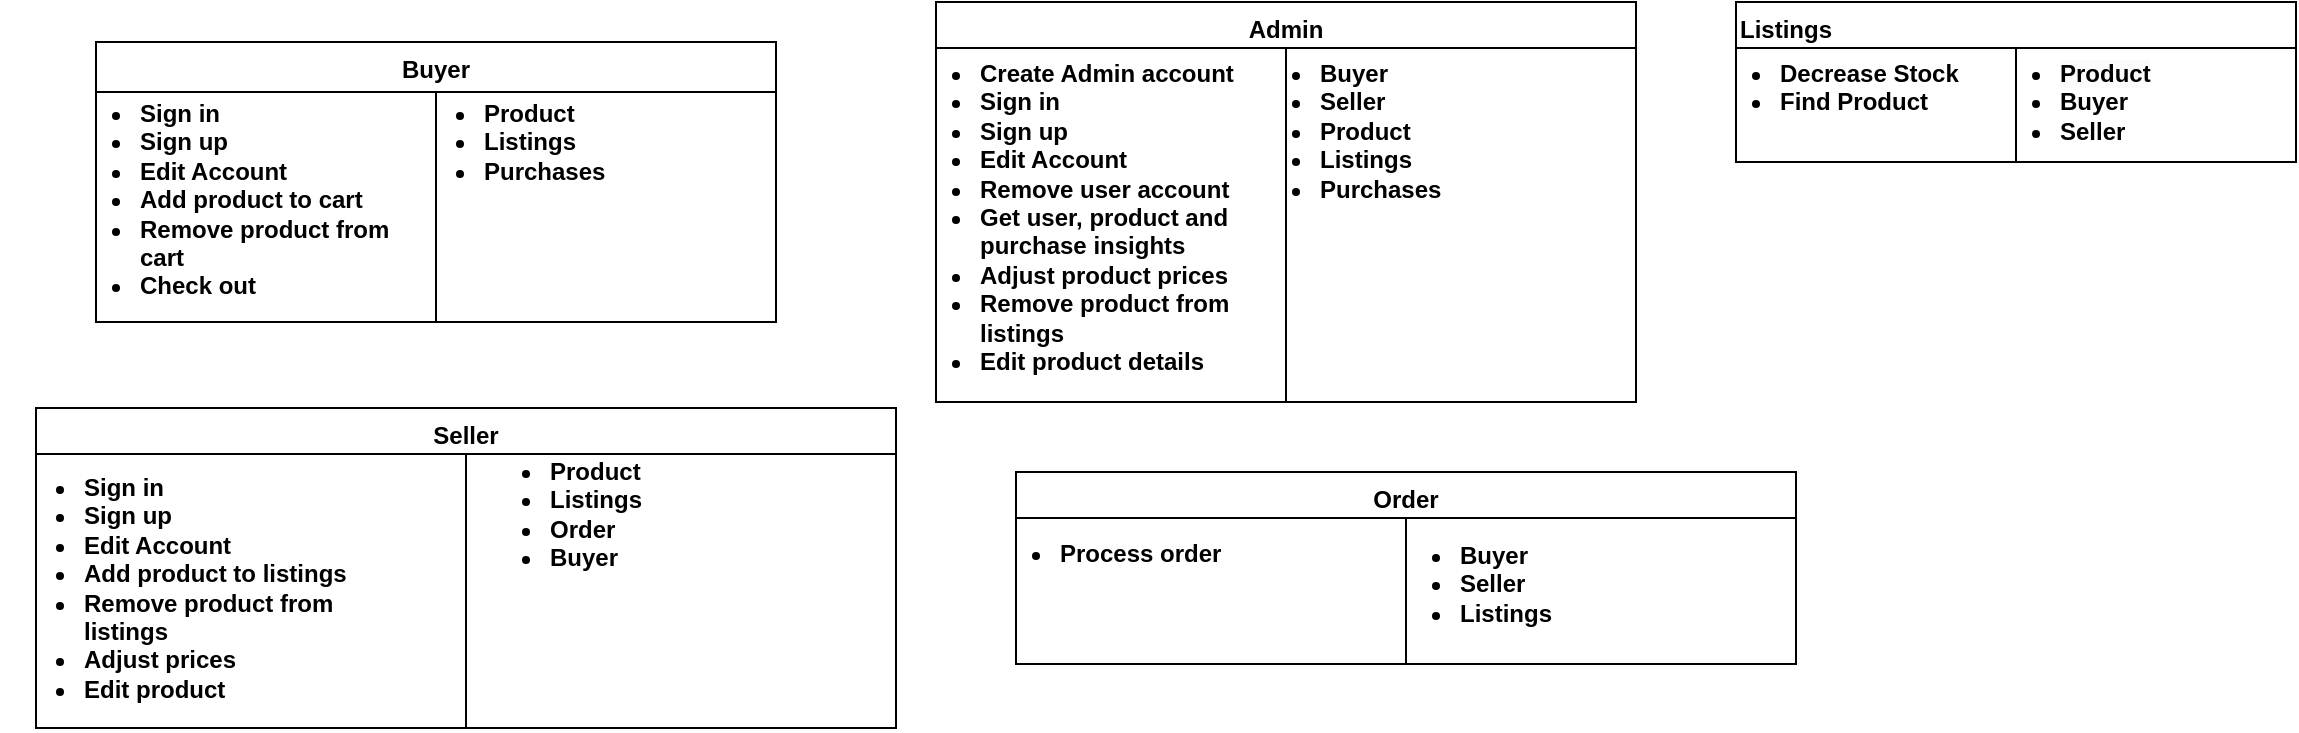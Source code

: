 <mxfile version="24.6.1" type="device" pages="6">
  <diagram name="CRC Cards" id="PxjHjXYW0dwnvTJUmiTA">
    <mxGraphModel dx="880" dy="572" grid="1" gridSize="10" guides="1" tooltips="1" connect="1" arrows="1" fold="1" page="1" pageScale="1" pageWidth="1169" pageHeight="827" math="0" shadow="0">
      <root>
        <mxCell id="0" />
        <mxCell id="1" parent="0" />
        <mxCell id="LTU6GFJd_RuJXMN1xJVq-18" value="" style="endArrow=none;html=1;rounded=0;exitX=0.5;exitY=1;exitDx=0;exitDy=0;entryX=0.5;entryY=0;entryDx=0;entryDy=0;" edge="1" parent="1" source="Rh3huwqikJjAKOJhJt7S-2" target="Rh3huwqikJjAKOJhJt7S-2">
          <mxGeometry width="50" height="50" relative="1" as="geometry">
            <mxPoint x="160" y="520" as="sourcePoint" />
            <mxPoint x="210" y="470" as="targetPoint" />
          </mxGeometry>
        </mxCell>
        <mxCell id="LTU6GFJd_RuJXMN1xJVq-13" value="" style="endArrow=none;html=1;rounded=0;exitX=0.5;exitY=1;exitDx=0;exitDy=0;entryX=0.5;entryY=0;entryDx=0;entryDy=0;" edge="1" parent="1" source="Rh3huwqikJjAKOJhJt7S-4" target="Rh3huwqikJjAKOJhJt7S-4">
          <mxGeometry width="50" height="50" relative="1" as="geometry">
            <mxPoint x="710" y="320" as="sourcePoint" />
            <mxPoint x="760" y="270" as="targetPoint" />
          </mxGeometry>
        </mxCell>
        <mxCell id="LTU6GFJd_RuJXMN1xJVq-8" value="" style="endArrow=none;html=1;rounded=0;exitX=0.5;exitY=1;exitDx=0;exitDy=0;entryX=0.5;entryY=0;entryDx=0;entryDy=0;" edge="1" parent="1" source="Rh3huwqikJjAKOJhJt7S-5" target="Rh3huwqikJjAKOJhJt7S-5">
          <mxGeometry width="50" height="50" relative="1" as="geometry">
            <mxPoint x="510" y="610" as="sourcePoint" />
            <mxPoint x="560" y="560" as="targetPoint" />
          </mxGeometry>
        </mxCell>
        <mxCell id="LTU6GFJd_RuJXMN1xJVq-1" value="" style="endArrow=none;html=1;rounded=0;exitX=0.5;exitY=1;exitDx=0;exitDy=0;fontStyle=1;align=left;verticalAlign=top;fontSize=12;entryX=0.5;entryY=0;entryDx=0;entryDy=0;" edge="1" parent="1" source="Rh3huwqikJjAKOJhJt7S-1" target="Rh3huwqikJjAKOJhJt7S-1">
          <mxGeometry width="50" height="50" relative="1" as="geometry">
            <mxPoint x="450" y="340" as="sourcePoint" />
            <mxPoint x="230" y="83" as="targetPoint" />
          </mxGeometry>
        </mxCell>
        <mxCell id="LTU6GFJd_RuJXMN1xJVq-5" value="" style="endArrow=none;html=1;rounded=0;exitX=0.5;exitY=1;exitDx=0;exitDy=0;fontStyle=1;align=left;verticalAlign=top;fontSize=12;entryX=0.5;entryY=0;entryDx=0;entryDy=0;" edge="1" parent="1" source="Rh3huwqikJjAKOJhJt7S-3" target="Rh3huwqikJjAKOJhJt7S-3">
          <mxGeometry width="50" height="50" relative="1" as="geometry">
            <mxPoint x="690" y="298.5" as="sourcePoint" />
            <mxPoint x="720" y="110" as="targetPoint" />
          </mxGeometry>
        </mxCell>
        <mxCell id="Rh3huwqikJjAKOJhJt7S-1" value="Buyer" style="swimlane;whiteSpace=wrap;html=1;startSize=25;fontStyle=1;align=center;verticalAlign=top;fontSize=12;" vertex="1" parent="1">
          <mxGeometry x="60" y="60" width="340" height="140" as="geometry">
            <mxRectangle x="40" y="40" width="70" height="30" as="alternateBounds" />
          </mxGeometry>
        </mxCell>
        <mxCell id="Rh3huwqikJjAKOJhJt7S-6" value="&lt;ul&gt;&lt;li&gt;Sign in&lt;/li&gt;&lt;li&gt;Sign up&lt;/li&gt;&lt;li&gt;Edit Account&lt;/li&gt;&lt;li&gt;Add product to cart&lt;/li&gt;&lt;li&gt;Remove product from cart&lt;/li&gt;&lt;li&gt;Check out&lt;/li&gt;&lt;/ul&gt;" style="text;html=1;align=left;verticalAlign=top;whiteSpace=wrap;rounded=0;fontStyle=1;fontSize=12;" vertex="1" parent="Rh3huwqikJjAKOJhJt7S-1">
          <mxGeometry x="-20" y="10" width="172" height="129" as="geometry" />
        </mxCell>
        <mxCell id="LTU6GFJd_RuJXMN1xJVq-3" value="&lt;ul&gt;&lt;li&gt;&lt;span style=&quot;text-wrap: nowrap; font-size: 12px;&quot;&gt;Product&lt;/span&gt;&lt;/li&gt;&lt;li&gt;Listings&lt;/li&gt;&lt;li&gt;Purchases&lt;/li&gt;&lt;/ul&gt;" style="text;html=1;align=left;verticalAlign=top;whiteSpace=wrap;rounded=0;fontStyle=1;fontSize=12;" vertex="1" parent="Rh3huwqikJjAKOJhJt7S-1">
          <mxGeometry x="152" y="10" width="110" height="55" as="geometry" />
        </mxCell>
        <mxCell id="Rh3huwqikJjAKOJhJt7S-2" value="Seller" style="swimlane;whiteSpace=wrap;html=1;fontStyle=1;align=center;verticalAlign=top;fontSize=12;" vertex="1" parent="1">
          <mxGeometry x="30" y="243" width="430" height="160" as="geometry" />
        </mxCell>
        <mxCell id="LTU6GFJd_RuJXMN1xJVq-17" value="&lt;ul&gt;&lt;li&gt;Sign in&lt;/li&gt;&lt;li&gt;Sign up&lt;/li&gt;&lt;li&gt;Edit Account&lt;/li&gt;&lt;li&gt;Add product to listings&lt;/li&gt;&lt;li&gt;Remove product from listings&lt;/li&gt;&lt;li&gt;Adjust prices&lt;/li&gt;&lt;li&gt;Edit product&lt;/li&gt;&lt;/ul&gt;" style="text;html=1;align=left;verticalAlign=top;whiteSpace=wrap;rounded=0;fontStyle=1;fontSize=12;" vertex="1" parent="Rh3huwqikJjAKOJhJt7S-2">
          <mxGeometry x="-18" y="14" width="200" height="140" as="geometry" />
        </mxCell>
        <mxCell id="Rh3huwqikJjAKOJhJt7S-3" value="Admin" style="swimlane;whiteSpace=wrap;html=1;fontStyle=1;align=center;verticalAlign=top;fontSize=12;" vertex="1" parent="1">
          <mxGeometry x="480" y="40" width="350" height="200" as="geometry" />
        </mxCell>
        <mxCell id="LTU6GFJd_RuJXMN1xJVq-4" value="&lt;ul&gt;&lt;li&gt;&lt;b&gt;Create Admin account&lt;/b&gt;&lt;/li&gt;&lt;li&gt;&lt;b&gt;Sign in&lt;/b&gt;&lt;/li&gt;&lt;li&gt;&lt;b&gt;Sign up&lt;/b&gt;&lt;/li&gt;&lt;li&gt;&lt;b&gt;Edit Account&lt;/b&gt;&lt;/li&gt;&lt;li&gt;&lt;b&gt;Remove user account&lt;/b&gt;&lt;/li&gt;&lt;li&gt;&lt;b&gt;Get user, product and purchase insights&lt;/b&gt;&lt;/li&gt;&lt;li&gt;&lt;b&gt;Adjust product prices&lt;/b&gt;&lt;/li&gt;&lt;li&gt;&lt;b&gt;Remove product from listings&lt;/b&gt;&lt;/li&gt;&lt;li&gt;&lt;b&gt;Edit product details&lt;/b&gt;&lt;/li&gt;&lt;/ul&gt;" style="text;html=1;align=left;verticalAlign=top;whiteSpace=wrap;rounded=0;" vertex="1" parent="Rh3huwqikJjAKOJhJt7S-3">
          <mxGeometry x="-20" y="10.0" width="180" height="159.25" as="geometry" />
        </mxCell>
        <mxCell id="LTU6GFJd_RuJXMN1xJVq-6" value="&lt;ul&gt;&lt;li&gt;&lt;b&gt;Buyer&lt;/b&gt;&lt;/li&gt;&lt;li&gt;&lt;b&gt;Seller&lt;/b&gt;&lt;/li&gt;&lt;li&gt;&lt;b&gt;Product&lt;/b&gt;&lt;/li&gt;&lt;li&gt;&lt;b&gt;Listings&lt;/b&gt;&lt;/li&gt;&lt;li&gt;&lt;b&gt;Purchases&lt;/b&gt;&lt;/li&gt;&lt;/ul&gt;" style="text;html=1;align=left;verticalAlign=top;whiteSpace=wrap;rounded=0;" vertex="1" parent="Rh3huwqikJjAKOJhJt7S-3">
          <mxGeometry x="150" y="10" width="150" height="100" as="geometry" />
        </mxCell>
        <mxCell id="Rh3huwqikJjAKOJhJt7S-4" value="Listings" style="swimlane;whiteSpace=wrap;html=1;fontStyle=1;align=left;verticalAlign=top;fontSize=12;" vertex="1" parent="1">
          <mxGeometry x="880" y="40" width="280" height="80" as="geometry" />
        </mxCell>
        <mxCell id="LTU6GFJd_RuJXMN1xJVq-14" value="&lt;ul&gt;&lt;li&gt;&lt;b&gt;Decrease Stock&lt;/b&gt;&lt;/li&gt;&lt;li&gt;&lt;b&gt;Find Product&lt;/b&gt;&lt;/li&gt;&lt;/ul&gt;" style="text;html=1;align=left;verticalAlign=top;whiteSpace=wrap;rounded=0;" vertex="1" parent="Rh3huwqikJjAKOJhJt7S-4">
          <mxGeometry x="-20" y="10" width="150" height="80" as="geometry" />
        </mxCell>
        <mxCell id="LTU6GFJd_RuJXMN1xJVq-16" value="&lt;ul&gt;&lt;li&gt;&lt;span style=&quot;color: rgb(0, 0, 0); font-family: Helvetica; font-size: 12px; font-style: normal; font-variant-ligatures: normal; font-variant-caps: normal; letter-spacing: normal; orphans: 2; text-indent: 0px; text-transform: none; widows: 2; word-spacing: 0px; -webkit-text-stroke-width: 0px; white-space: nowrap; background-color: rgb(251, 251, 251); text-decoration-thickness: initial; text-decoration-style: initial; text-decoration-color: initial; float: none; display: inline !important;&quot;&gt;Product&lt;/span&gt;&lt;/li&gt;&lt;li&gt;Buyer&lt;/li&gt;&lt;li&gt;Seller&lt;/li&gt;&lt;/ul&gt;" style="text;html=1;align=left;verticalAlign=top;whiteSpace=wrap;rounded=0;fontStyle=1" vertex="1" parent="Rh3huwqikJjAKOJhJt7S-4">
          <mxGeometry x="120" y="10" width="150" height="70" as="geometry" />
        </mxCell>
        <mxCell id="Rh3huwqikJjAKOJhJt7S-5" value="Order" style="swimlane;whiteSpace=wrap;html=1;fontStyle=1;align=center;verticalAlign=top;fontSize=12;" vertex="1" parent="1">
          <mxGeometry x="520" y="275" width="390" height="96" as="geometry" />
        </mxCell>
        <mxCell id="LTU6GFJd_RuJXMN1xJVq-9" value="&lt;ul&gt;&lt;li&gt;Buyer&lt;/li&gt;&lt;li&gt;Seller&lt;/li&gt;&lt;li&gt;Listings&lt;/li&gt;&lt;/ul&gt;" style="text;html=1;align=left;verticalAlign=top;whiteSpace=wrap;rounded=0;fontStyle=1" vertex="1" parent="Rh3huwqikJjAKOJhJt7S-5">
          <mxGeometry x="180" y="16" width="115" height="70" as="geometry" />
        </mxCell>
        <mxCell id="LTU6GFJd_RuJXMN1xJVq-20" value="&lt;ul&gt;&lt;li&gt;&lt;b&gt;Process order&lt;/b&gt;&lt;/li&gt;&lt;/ul&gt;" style="text;html=1;align=left;verticalAlign=middle;resizable=0;points=[];autosize=1;strokeColor=none;fillColor=none;" vertex="1" parent="Rh3huwqikJjAKOJhJt7S-5">
          <mxGeometry x="-20" y="16" width="140" height="50" as="geometry" />
        </mxCell>
        <mxCell id="LTU6GFJd_RuJXMN1xJVq-19" value="&lt;ul&gt;&lt;li&gt;&lt;b&gt;Product&lt;/b&gt;&lt;/li&gt;&lt;li&gt;&lt;b&gt;Listings&lt;/b&gt;&lt;/li&gt;&lt;li&gt;&lt;b&gt;Order&lt;/b&gt;&lt;/li&gt;&lt;li&gt;&lt;b&gt;Buyer&lt;/b&gt;&lt;/li&gt;&lt;/ul&gt;" style="text;html=1;align=left;verticalAlign=middle;resizable=0;points=[];autosize=1;strokeColor=none;fillColor=none;" vertex="1" parent="1">
          <mxGeometry x="245" y="246" width="110" height="100" as="geometry" />
        </mxCell>
      </root>
    </mxGraphModel>
  </diagram>
  <diagram id="vVW0N-NkjtfEsIt8ijUg" name="Use Case Diagram">
    <mxGraphModel dx="2426" dy="817" grid="1" gridSize="10" guides="1" tooltips="1" connect="1" arrows="1" fold="1" page="1" pageScale="1" pageWidth="1169" pageHeight="827" math="0" shadow="0">
      <root>
        <mxCell id="0" />
        <mxCell id="1" parent="0" />
        <mxCell id="TgpMc1vdEvYO4iTjg9ho-1" value="Buyer" style="shape=umlActor;verticalLabelPosition=bottom;verticalAlign=top;html=1;outlineConnect=0;fontStyle=1;fontSize=14;" vertex="1" parent="1">
          <mxGeometry x="-140" y="40" width="50" height="80" as="geometry" />
        </mxCell>
        <mxCell id="TgpMc1vdEvYO4iTjg9ho-2" value="Seller" style="shape=umlActor;verticalLabelPosition=bottom;verticalAlign=top;html=1;outlineConnect=0;fontStyle=1;fontSize=14;" vertex="1" parent="1">
          <mxGeometry x="-150" y="300" width="60" height="90" as="geometry" />
        </mxCell>
        <mxCell id="TgpMc1vdEvYO4iTjg9ho-4" value="Admin" style="shape=umlActor;verticalLabelPosition=bottom;verticalAlign=top;html=1;outlineConnect=0;fontStyle=1;fontSize=14;" vertex="1" parent="1">
          <mxGeometry x="1070" y="120" width="60" height="110" as="geometry" />
        </mxCell>
        <mxCell id="TgpMc1vdEvYO4iTjg9ho-7" value="Garden To Table" style="swimlane;whiteSpace=wrap;html=1;fontStyle=1;fontSize=14;" vertex="1" parent="1">
          <mxGeometry x="130" width="550" height="794" as="geometry" />
        </mxCell>
        <mxCell id="TgpMc1vdEvYO4iTjg9ho-10" value="Add product to cart" style="ellipse;whiteSpace=wrap;html=1;fontStyle=1;fontSize=14;" vertex="1" parent="TgpMc1vdEvYO4iTjg9ho-7">
          <mxGeometry x="60" y="376" width="120" height="80" as="geometry" />
        </mxCell>
        <mxCell id="TgpMc1vdEvYO4iTjg9ho-11" value="Remove product from cart" style="ellipse;whiteSpace=wrap;html=1;fontStyle=1;fontSize=14;" vertex="1" parent="TgpMc1vdEvYO4iTjg9ho-7">
          <mxGeometry x="200" y="280" width="120" height="80" as="geometry" />
        </mxCell>
        <mxCell id="TgpMc1vdEvYO4iTjg9ho-12" value="Sign in" style="ellipse;whiteSpace=wrap;html=1;fontStyle=1;fontSize=14;" vertex="1" parent="TgpMc1vdEvYO4iTjg9ho-7">
          <mxGeometry x="40" y="40" width="120" height="80" as="geometry" />
        </mxCell>
        <mxCell id="TgpMc1vdEvYO4iTjg9ho-13" value="Sign up" style="ellipse;whiteSpace=wrap;html=1;fontStyle=1;fontSize=14;" vertex="1" parent="TgpMc1vdEvYO4iTjg9ho-7">
          <mxGeometry x="210" y="120" width="120" height="80" as="geometry" />
        </mxCell>
        <mxCell id="TgpMc1vdEvYO4iTjg9ho-14" value="Create admin account" style="ellipse;whiteSpace=wrap;html=1;fontStyle=1;fontSize=14;" vertex="1" parent="TgpMc1vdEvYO4iTjg9ho-7">
          <mxGeometry x="395" y="30" width="120" height="80" as="geometry" />
        </mxCell>
        <mxCell id="TgpMc1vdEvYO4iTjg9ho-15" value="Add product to inventory" style="ellipse;whiteSpace=wrap;html=1;fontStyle=1;fontSize=14;" vertex="1" parent="TgpMc1vdEvYO4iTjg9ho-7">
          <mxGeometry x="60" y="560" width="120" height="80" as="geometry" />
        </mxCell>
        <mxCell id="TgpMc1vdEvYO4iTjg9ho-16" value="Remove product from inventory" style="ellipse;whiteSpace=wrap;html=1;fontStyle=1;fontSize=14;" vertex="1" parent="TgpMc1vdEvYO4iTjg9ho-7">
          <mxGeometry x="380" y="560" width="120" height="80" as="geometry" />
        </mxCell>
        <mxCell id="TgpMc1vdEvYO4iTjg9ho-17" value="Adjust product prices" style="ellipse;whiteSpace=wrap;html=1;fontStyle=1;fontSize=14;" vertex="1" parent="TgpMc1vdEvYO4iTjg9ho-7">
          <mxGeometry x="60" y="660" width="120" height="80" as="geometry" />
        </mxCell>
        <mxCell id="TgpMc1vdEvYO4iTjg9ho-18" value="Edit product details" style="ellipse;whiteSpace=wrap;html=1;fontStyle=1;fontSize=14;" vertex="1" parent="TgpMc1vdEvYO4iTjg9ho-7">
          <mxGeometry x="390" y="690" width="120" height="80" as="geometry" />
        </mxCell>
        <mxCell id="TgpMc1vdEvYO4iTjg9ho-19" value="Edit Account" style="ellipse;whiteSpace=wrap;html=1;fontStyle=1;fontSize=14;" vertex="1" parent="TgpMc1vdEvYO4iTjg9ho-7">
          <mxGeometry x="70" y="240" width="120" height="80" as="geometry" />
        </mxCell>
        <mxCell id="TgpMc1vdEvYO4iTjg9ho-20" value="Checkout/Process purchase" style="ellipse;whiteSpace=wrap;html=1;fontStyle=1;fontSize=14;" vertex="1" parent="TgpMc1vdEvYO4iTjg9ho-7">
          <mxGeometry x="210" y="456" width="140" height="84" as="geometry" />
        </mxCell>
        <mxCell id="TgpMc1vdEvYO4iTjg9ho-22" value="Remove user account" style="ellipse;whiteSpace=wrap;html=1;fontStyle=1;fontSize=14;" vertex="1" parent="TgpMc1vdEvYO4iTjg9ho-7">
          <mxGeometry x="380" y="240" width="120" height="80" as="geometry" />
        </mxCell>
        <mxCell id="TgpMc1vdEvYO4iTjg9ho-23" value="Get user, product and purchase insights" style="ellipse;whiteSpace=wrap;html=1;fontStyle=1;fontSize=14;" vertex="1" parent="TgpMc1vdEvYO4iTjg9ho-7">
          <mxGeometry x="340" y="360" width="145" height="90" as="geometry" />
        </mxCell>
        <mxCell id="TgpMc1vdEvYO4iTjg9ho-25" value="" style="endArrow=none;html=1;rounded=0;entryX=0;entryY=0.5;entryDx=0;entryDy=0;exitX=0.5;exitY=0.5;exitDx=0;exitDy=0;exitPerimeter=0;fontStyle=1;fontSize=14;" edge="1" parent="1" source="TgpMc1vdEvYO4iTjg9ho-1" target="TgpMc1vdEvYO4iTjg9ho-12">
          <mxGeometry width="50" height="50" relative="1" as="geometry">
            <mxPoint x="60" y="120" as="sourcePoint" />
            <mxPoint x="110" y="70" as="targetPoint" />
          </mxGeometry>
        </mxCell>
        <mxCell id="TgpMc1vdEvYO4iTjg9ho-26" value="" style="endArrow=none;html=1;rounded=0;entryX=0;entryY=0.5;entryDx=0;entryDy=0;exitX=0.5;exitY=0.5;exitDx=0;exitDy=0;exitPerimeter=0;fontStyle=1;fontSize=14;" edge="1" parent="1" source="TgpMc1vdEvYO4iTjg9ho-1" target="TgpMc1vdEvYO4iTjg9ho-13">
          <mxGeometry width="50" height="50" relative="1" as="geometry">
            <mxPoint x="480" y="370" as="sourcePoint" />
            <mxPoint x="530" y="320" as="targetPoint" />
          </mxGeometry>
        </mxCell>
        <mxCell id="TgpMc1vdEvYO4iTjg9ho-27" value="" style="endArrow=none;html=1;rounded=0;exitX=1;exitY=0.5;exitDx=0;exitDy=0;entryX=0.5;entryY=0.5;entryDx=0;entryDy=0;entryPerimeter=0;fontStyle=1;fontSize=14;" edge="1" parent="1" source="TgpMc1vdEvYO4iTjg9ho-14" target="TgpMc1vdEvYO4iTjg9ho-4">
          <mxGeometry width="50" height="50" relative="1" as="geometry">
            <mxPoint x="-130" y="440" as="sourcePoint" />
            <mxPoint x="-80" y="390" as="targetPoint" />
          </mxGeometry>
        </mxCell>
        <mxCell id="TgpMc1vdEvYO4iTjg9ho-28" value="" style="endArrow=none;html=1;rounded=0;entryX=0;entryY=0.5;entryDx=0;entryDy=0;exitX=0.5;exitY=0.5;exitDx=0;exitDy=0;exitPerimeter=0;fontStyle=1;fontSize=14;" edge="1" parent="1" source="TgpMc1vdEvYO4iTjg9ho-1" target="TgpMc1vdEvYO4iTjg9ho-19">
          <mxGeometry width="50" height="50" relative="1" as="geometry">
            <mxPoint x="-120" y="450" as="sourcePoint" />
            <mxPoint x="-70" y="400" as="targetPoint" />
          </mxGeometry>
        </mxCell>
        <mxCell id="TgpMc1vdEvYO4iTjg9ho-29" value="" style="endArrow=none;html=1;rounded=0;entryX=0;entryY=0.5;entryDx=0;entryDy=0;exitX=0.5;exitY=0.5;exitDx=0;exitDy=0;exitPerimeter=0;fontStyle=1;fontSize=14;" edge="1" parent="1" source="TgpMc1vdEvYO4iTjg9ho-1" target="TgpMc1vdEvYO4iTjg9ho-10">
          <mxGeometry width="50" height="50" relative="1" as="geometry">
            <mxPoint x="-110" y="460" as="sourcePoint" />
            <mxPoint x="-60" y="410" as="targetPoint" />
          </mxGeometry>
        </mxCell>
        <mxCell id="TgpMc1vdEvYO4iTjg9ho-30" value="" style="endArrow=none;html=1;rounded=0;entryX=0.5;entryY=0;entryDx=0;entryDy=0;exitX=0.5;exitY=0.5;exitDx=0;exitDy=0;exitPerimeter=0;fontStyle=1;fontSize=14;" edge="1" parent="1" source="TgpMc1vdEvYO4iTjg9ho-1" target="TgpMc1vdEvYO4iTjg9ho-11">
          <mxGeometry width="50" height="50" relative="1" as="geometry">
            <mxPoint x="-100" y="470" as="sourcePoint" />
            <mxPoint x="-50" y="420" as="targetPoint" />
          </mxGeometry>
        </mxCell>
        <mxCell id="TgpMc1vdEvYO4iTjg9ho-31" value="" style="endArrow=none;html=1;rounded=0;entryX=0.5;entryY=0;entryDx=0;entryDy=0;exitX=0.5;exitY=0.5;exitDx=0;exitDy=0;exitPerimeter=0;fontStyle=1;fontSize=14;" edge="1" parent="1" source="TgpMc1vdEvYO4iTjg9ho-1" target="TgpMc1vdEvYO4iTjg9ho-20">
          <mxGeometry width="50" height="50" relative="1" as="geometry">
            <mxPoint x="-90" y="480" as="sourcePoint" />
            <mxPoint x="-40" y="430" as="targetPoint" />
          </mxGeometry>
        </mxCell>
        <mxCell id="TgpMc1vdEvYO4iTjg9ho-32" value="" style="endArrow=none;html=1;rounded=0;entryX=0;entryY=0.5;entryDx=0;entryDy=0;exitX=0.5;exitY=0.5;exitDx=0;exitDy=0;exitPerimeter=0;fontStyle=1;fontSize=14;" edge="1" parent="1" source="TgpMc1vdEvYO4iTjg9ho-2" target="TgpMc1vdEvYO4iTjg9ho-12">
          <mxGeometry width="50" height="50" relative="1" as="geometry">
            <mxPoint x="-80" y="490" as="sourcePoint" />
            <mxPoint x="-30" y="440" as="targetPoint" />
          </mxGeometry>
        </mxCell>
        <mxCell id="TgpMc1vdEvYO4iTjg9ho-33" value="" style="endArrow=none;html=1;rounded=0;entryX=0;entryY=0.5;entryDx=0;entryDy=0;fontStyle=1;fontSize=14;" edge="1" parent="1" source="TgpMc1vdEvYO4iTjg9ho-2" target="TgpMc1vdEvYO4iTjg9ho-13">
          <mxGeometry width="50" height="50" relative="1" as="geometry">
            <mxPoint x="-70" y="500" as="sourcePoint" />
            <mxPoint x="-20" y="450" as="targetPoint" />
          </mxGeometry>
        </mxCell>
        <mxCell id="TgpMc1vdEvYO4iTjg9ho-34" value="" style="endArrow=none;html=1;rounded=0;entryX=-0.015;entryY=0.627;entryDx=0;entryDy=0;entryPerimeter=0;exitX=0.5;exitY=0.5;exitDx=0;exitDy=0;exitPerimeter=0;fontStyle=1;fontSize=14;" edge="1" parent="1" source="TgpMc1vdEvYO4iTjg9ho-2" target="TgpMc1vdEvYO4iTjg9ho-19">
          <mxGeometry width="50" height="50" relative="1" as="geometry">
            <mxPoint x="-60" y="510" as="sourcePoint" />
            <mxPoint x="-10" y="460" as="targetPoint" />
          </mxGeometry>
        </mxCell>
        <mxCell id="TgpMc1vdEvYO4iTjg9ho-35" value="" style="endArrow=none;html=1;rounded=0;entryX=0.5;entryY=0.5;entryDx=0;entryDy=0;entryPerimeter=0;exitX=0.5;exitY=0;exitDx=0;exitDy=0;fontStyle=1;fontSize=14;" edge="1" parent="1" source="TgpMc1vdEvYO4iTjg9ho-15" target="TgpMc1vdEvYO4iTjg9ho-2">
          <mxGeometry width="50" height="50" relative="1" as="geometry">
            <mxPoint x="-50" y="520" as="sourcePoint" />
            <mxPoint y="470" as="targetPoint" />
          </mxGeometry>
        </mxCell>
        <mxCell id="TgpMc1vdEvYO4iTjg9ho-36" value="" style="endArrow=none;html=1;rounded=0;exitX=0;exitY=0.5;exitDx=0;exitDy=0;entryX=0.5;entryY=0.5;entryDx=0;entryDy=0;entryPerimeter=0;fontStyle=1;fontSize=14;" edge="1" parent="1" source="TgpMc1vdEvYO4iTjg9ho-17" target="TgpMc1vdEvYO4iTjg9ho-2">
          <mxGeometry width="50" height="50" relative="1" as="geometry">
            <mxPoint x="-40" y="530" as="sourcePoint" />
            <mxPoint x="10" y="480" as="targetPoint" />
          </mxGeometry>
        </mxCell>
        <mxCell id="TgpMc1vdEvYO4iTjg9ho-37" value="" style="endArrow=none;html=1;rounded=0;exitX=0.5;exitY=0;exitDx=0;exitDy=0;fontStyle=1;fontSize=14;" edge="1" parent="1" source="TgpMc1vdEvYO4iTjg9ho-18" target="TgpMc1vdEvYO4iTjg9ho-2">
          <mxGeometry width="50" height="50" relative="1" as="geometry">
            <mxPoint x="-120" y="550" as="sourcePoint" />
            <mxPoint x="-50" y="490" as="targetPoint" />
          </mxGeometry>
        </mxCell>
        <mxCell id="TgpMc1vdEvYO4iTjg9ho-38" value="" style="endArrow=none;html=1;rounded=0;entryX=0.5;entryY=0.5;entryDx=0;entryDy=0;entryPerimeter=0;exitX=0;exitY=0.5;exitDx=0;exitDy=0;fontStyle=1;fontSize=14;" edge="1" parent="1" source="TgpMc1vdEvYO4iTjg9ho-16" target="TgpMc1vdEvYO4iTjg9ho-2">
          <mxGeometry width="50" height="50" relative="1" as="geometry">
            <mxPoint x="-20" y="550" as="sourcePoint" />
            <mxPoint x="30" y="500" as="targetPoint" />
          </mxGeometry>
        </mxCell>
        <mxCell id="TgpMc1vdEvYO4iTjg9ho-39" value="" style="endArrow=none;html=1;rounded=0;entryX=0.5;entryY=0.5;entryDx=0;entryDy=0;entryPerimeter=0;exitX=1;exitY=0.5;exitDx=0;exitDy=0;fontStyle=1;fontSize=14;" edge="1" parent="1" source="TgpMc1vdEvYO4iTjg9ho-12" target="TgpMc1vdEvYO4iTjg9ho-4">
          <mxGeometry width="50" height="50" relative="1" as="geometry">
            <mxPoint x="-10" y="560" as="sourcePoint" />
            <mxPoint x="40" y="510" as="targetPoint" />
          </mxGeometry>
        </mxCell>
        <mxCell id="TgpMc1vdEvYO4iTjg9ho-40" value="" style="endArrow=none;html=1;rounded=0;entryX=0.5;entryY=0.5;entryDx=0;entryDy=0;entryPerimeter=0;exitX=1;exitY=0.5;exitDx=0;exitDy=0;fontStyle=1;fontSize=14;" edge="1" parent="1" source="TgpMc1vdEvYO4iTjg9ho-13" target="TgpMc1vdEvYO4iTjg9ho-4">
          <mxGeometry width="50" height="50" relative="1" as="geometry">
            <mxPoint y="570" as="sourcePoint" />
            <mxPoint x="50" y="520" as="targetPoint" />
          </mxGeometry>
        </mxCell>
        <mxCell id="TgpMc1vdEvYO4iTjg9ho-41" value="" style="endArrow=none;html=1;rounded=0;entryX=0.5;entryY=0.5;entryDx=0;entryDy=0;entryPerimeter=0;exitX=1;exitY=0.5;exitDx=0;exitDy=0;fontStyle=1;fontSize=14;" edge="1" parent="1" source="TgpMc1vdEvYO4iTjg9ho-19" target="TgpMc1vdEvYO4iTjg9ho-4">
          <mxGeometry width="50" height="50" relative="1" as="geometry">
            <mxPoint x="10" y="580" as="sourcePoint" />
            <mxPoint x="60" y="530" as="targetPoint" />
          </mxGeometry>
        </mxCell>
        <mxCell id="TgpMc1vdEvYO4iTjg9ho-42" value="" style="endArrow=none;html=1;rounded=0;entryX=0.5;entryY=0.5;entryDx=0;entryDy=0;entryPerimeter=0;exitX=1;exitY=0.5;exitDx=0;exitDy=0;fontStyle=1;fontSize=14;" edge="1" parent="1" source="TgpMc1vdEvYO4iTjg9ho-22" target="TgpMc1vdEvYO4iTjg9ho-4">
          <mxGeometry width="50" height="50" relative="1" as="geometry">
            <mxPoint x="20" y="590" as="sourcePoint" />
            <mxPoint x="70" y="540" as="targetPoint" />
          </mxGeometry>
        </mxCell>
        <mxCell id="TgpMc1vdEvYO4iTjg9ho-43" value="" style="endArrow=none;html=1;rounded=0;entryX=0.5;entryY=0.5;entryDx=0;entryDy=0;entryPerimeter=0;exitX=1;exitY=0.5;exitDx=0;exitDy=0;fontStyle=1;fontSize=14;" edge="1" parent="1" source="TgpMc1vdEvYO4iTjg9ho-23" target="TgpMc1vdEvYO4iTjg9ho-4">
          <mxGeometry width="50" height="50" relative="1" as="geometry">
            <mxPoint x="30" y="600" as="sourcePoint" />
            <mxPoint x="80" y="550" as="targetPoint" />
          </mxGeometry>
        </mxCell>
        <mxCell id="TgpMc1vdEvYO4iTjg9ho-44" value="" style="endArrow=none;html=1;rounded=0;entryX=0.5;entryY=0.5;entryDx=0;entryDy=0;entryPerimeter=0;exitX=1;exitY=0.5;exitDx=0;exitDy=0;fontStyle=1;fontSize=14;" edge="1" parent="1" source="TgpMc1vdEvYO4iTjg9ho-18" target="TgpMc1vdEvYO4iTjg9ho-4">
          <mxGeometry width="50" height="50" relative="1" as="geometry">
            <mxPoint x="40" y="610" as="sourcePoint" />
            <mxPoint x="90" y="560" as="targetPoint" />
          </mxGeometry>
        </mxCell>
        <mxCell id="TgpMc1vdEvYO4iTjg9ho-45" value="" style="endArrow=none;html=1;rounded=0;entryX=1;entryY=0.5;entryDx=0;entryDy=0;exitX=0.5;exitY=0.5;exitDx=0;exitDy=0;exitPerimeter=0;fontStyle=1;fontSize=14;" edge="1" parent="1" source="TgpMc1vdEvYO4iTjg9ho-4" target="TgpMc1vdEvYO4iTjg9ho-16">
          <mxGeometry width="50" height="50" relative="1" as="geometry">
            <mxPoint x="50" y="620" as="sourcePoint" />
            <mxPoint x="100" y="570" as="targetPoint" />
          </mxGeometry>
        </mxCell>
        <mxCell id="TgpMc1vdEvYO4iTjg9ho-46" value="" style="endArrow=none;html=1;rounded=0;exitX=1;exitY=0.5;exitDx=0;exitDy=0;entryX=0.5;entryY=0.5;entryDx=0;entryDy=0;entryPerimeter=0;fontStyle=1;fontSize=14;" edge="1" parent="1" source="TgpMc1vdEvYO4iTjg9ho-17" target="TgpMc1vdEvYO4iTjg9ho-4">
          <mxGeometry width="50" height="50" relative="1" as="geometry">
            <mxPoint x="480" y="510" as="sourcePoint" />
            <mxPoint x="530" y="460" as="targetPoint" />
          </mxGeometry>
        </mxCell>
      </root>
    </mxGraphModel>
  </diagram>
  <diagram id="9m0qGOmZ9nP6rqnwn8UV" name="Database Design">
    <mxGraphModel dx="1120" dy="572" grid="1" gridSize="10" guides="1" tooltips="1" connect="1" arrows="1" fold="1" page="1" pageScale="1" pageWidth="1169" pageHeight="827" math="0" shadow="0">
      <root>
        <mxCell id="0" />
        <mxCell id="1" parent="0" />
      </root>
    </mxGraphModel>
  </diagram>
  <diagram id="bl1wvY2Thi1xgG-fTtX_" name="EERD">
    <mxGraphModel dx="1120" dy="572" grid="1" gridSize="10" guides="1" tooltips="1" connect="1" arrows="1" fold="1" page="1" pageScale="1" pageWidth="1169" pageHeight="827" math="0" shadow="0">
      <root>
        <mxCell id="0" />
        <mxCell id="1" parent="0" />
      </root>
    </mxGraphModel>
  </diagram>
  <diagram id="O41k2Fate3-C3zNZterO" name="Context Diagram">
    <mxGraphModel dx="1120" dy="572" grid="1" gridSize="10" guides="1" tooltips="1" connect="1" arrows="1" fold="1" page="1" pageScale="1" pageWidth="1169" pageHeight="827" math="0" shadow="0">
      <root>
        <mxCell id="0" />
        <mxCell id="1" parent="0" />
      </root>
    </mxGraphModel>
  </diagram>
  <diagram id="HK_LMvivd4J3BtTket9t" name="Data Flow Diagram">
    <mxGraphModel dx="1120" dy="572" grid="1" gridSize="10" guides="1" tooltips="1" connect="1" arrows="1" fold="1" page="1" pageScale="1" pageWidth="1169" pageHeight="827" math="0" shadow="0">
      <root>
        <mxCell id="0" />
        <mxCell id="1" parent="0" />
      </root>
    </mxGraphModel>
  </diagram>
</mxfile>
